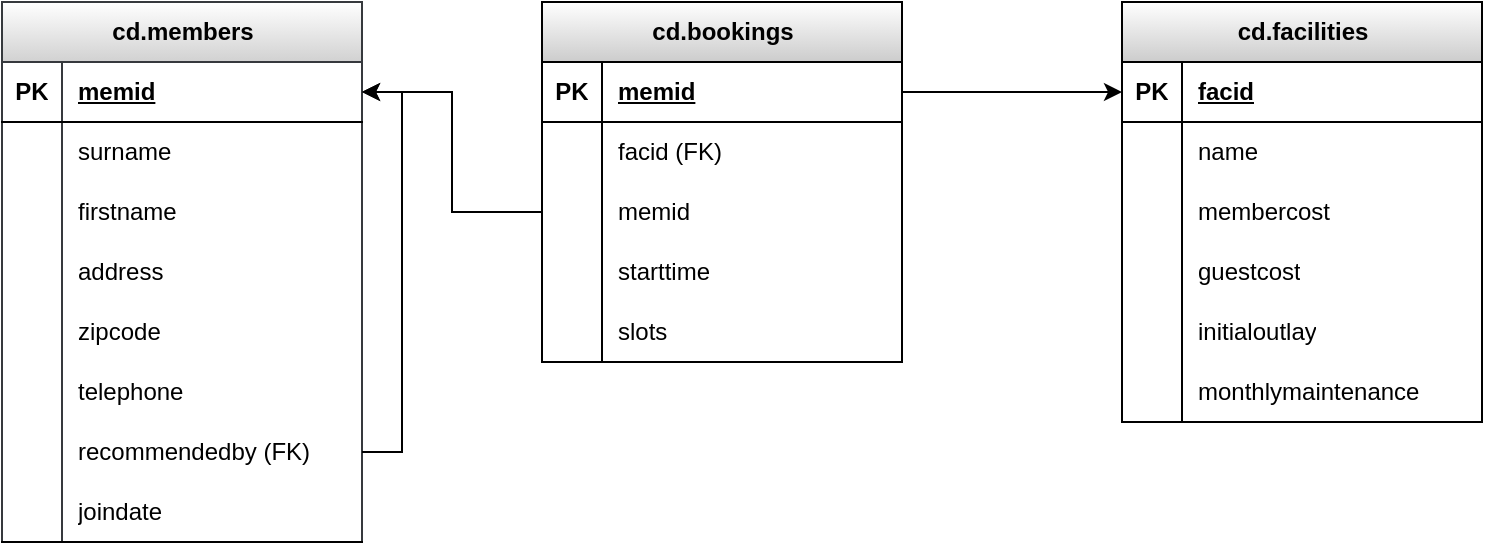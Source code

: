 <mxfile version="21.0.6" type="device"><diagram name="Page-1" id="Oj42vVWGaD4QRH2NGFq1"><mxGraphModel dx="1195" dy="641" grid="1" gridSize="10" guides="1" tooltips="1" connect="1" arrows="1" fold="1" page="1" pageScale="1" pageWidth="850" pageHeight="1100" math="0" shadow="0"><root><mxCell id="0"/><mxCell id="1" parent="0"/><mxCell id="UsRe2_LRYrk1TrwnwjHa-27" value="cd.members" style="shape=table;startSize=30;container=1;collapsible=1;childLayout=tableLayout;fixedRows=1;rowLines=0;fontStyle=1;align=center;resizeLast=1;html=1;fillColor=default;strokeColor=#36393d;gradientColor=#D1D1D1;" vertex="1" parent="1"><mxGeometry y="210" width="180" height="270" as="geometry"/></mxCell><mxCell id="UsRe2_LRYrk1TrwnwjHa-28" value="" style="shape=tableRow;horizontal=0;startSize=0;swimlaneHead=0;swimlaneBody=0;fillColor=none;collapsible=0;dropTarget=0;points=[[0,0.5],[1,0.5]];portConstraint=eastwest;top=0;left=0;right=0;bottom=1;" vertex="1" parent="UsRe2_LRYrk1TrwnwjHa-27"><mxGeometry y="30" width="180" height="30" as="geometry"/></mxCell><mxCell id="UsRe2_LRYrk1TrwnwjHa-29" value="PK" style="shape=partialRectangle;connectable=0;fillColor=none;top=0;left=0;bottom=0;right=0;fontStyle=1;overflow=hidden;whiteSpace=wrap;html=1;" vertex="1" parent="UsRe2_LRYrk1TrwnwjHa-28"><mxGeometry width="30" height="30" as="geometry"><mxRectangle width="30" height="30" as="alternateBounds"/></mxGeometry></mxCell><mxCell id="UsRe2_LRYrk1TrwnwjHa-30" value="memid" style="shape=partialRectangle;connectable=0;fillColor=none;top=0;left=0;bottom=0;right=0;align=left;spacingLeft=6;fontStyle=5;overflow=hidden;whiteSpace=wrap;html=1;" vertex="1" parent="UsRe2_LRYrk1TrwnwjHa-28"><mxGeometry x="30" width="150" height="30" as="geometry"><mxRectangle width="150" height="30" as="alternateBounds"/></mxGeometry></mxCell><mxCell id="UsRe2_LRYrk1TrwnwjHa-31" value="" style="shape=tableRow;horizontal=0;startSize=0;swimlaneHead=0;swimlaneBody=0;fillColor=none;collapsible=0;dropTarget=0;points=[[0,0.5],[1,0.5]];portConstraint=eastwest;top=0;left=0;right=0;bottom=0;" vertex="1" parent="UsRe2_LRYrk1TrwnwjHa-27"><mxGeometry y="60" width="180" height="30" as="geometry"/></mxCell><mxCell id="UsRe2_LRYrk1TrwnwjHa-32" value="" style="shape=partialRectangle;connectable=0;fillColor=none;top=0;left=0;bottom=0;right=0;editable=1;overflow=hidden;whiteSpace=wrap;html=1;" vertex="1" parent="UsRe2_LRYrk1TrwnwjHa-31"><mxGeometry width="30" height="30" as="geometry"><mxRectangle width="30" height="30" as="alternateBounds"/></mxGeometry></mxCell><mxCell id="UsRe2_LRYrk1TrwnwjHa-33" value="surname&amp;nbsp;" style="shape=partialRectangle;connectable=0;fillColor=none;top=0;left=0;bottom=0;right=0;align=left;spacingLeft=6;overflow=hidden;whiteSpace=wrap;html=1;" vertex="1" parent="UsRe2_LRYrk1TrwnwjHa-31"><mxGeometry x="30" width="150" height="30" as="geometry"><mxRectangle width="150" height="30" as="alternateBounds"/></mxGeometry></mxCell><mxCell id="UsRe2_LRYrk1TrwnwjHa-34" value="" style="shape=tableRow;horizontal=0;startSize=0;swimlaneHead=0;swimlaneBody=0;fillColor=none;collapsible=0;dropTarget=0;points=[[0,0.5],[1,0.5]];portConstraint=eastwest;top=0;left=0;right=0;bottom=0;" vertex="1" parent="UsRe2_LRYrk1TrwnwjHa-27"><mxGeometry y="90" width="180" height="30" as="geometry"/></mxCell><mxCell id="UsRe2_LRYrk1TrwnwjHa-35" value="" style="shape=partialRectangle;connectable=0;fillColor=none;top=0;left=0;bottom=0;right=0;editable=1;overflow=hidden;whiteSpace=wrap;html=1;" vertex="1" parent="UsRe2_LRYrk1TrwnwjHa-34"><mxGeometry width="30" height="30" as="geometry"><mxRectangle width="30" height="30" as="alternateBounds"/></mxGeometry></mxCell><mxCell id="UsRe2_LRYrk1TrwnwjHa-36" value="firstname" style="shape=partialRectangle;connectable=0;fillColor=none;top=0;left=0;bottom=0;right=0;align=left;spacingLeft=6;overflow=hidden;whiteSpace=wrap;html=1;" vertex="1" parent="UsRe2_LRYrk1TrwnwjHa-34"><mxGeometry x="30" width="150" height="30" as="geometry"><mxRectangle width="150" height="30" as="alternateBounds"/></mxGeometry></mxCell><mxCell id="UsRe2_LRYrk1TrwnwjHa-37" value="" style="shape=tableRow;horizontal=0;startSize=0;swimlaneHead=0;swimlaneBody=0;fillColor=none;collapsible=0;dropTarget=0;points=[[0,0.5],[1,0.5]];portConstraint=eastwest;top=0;left=0;right=0;bottom=0;" vertex="1" parent="UsRe2_LRYrk1TrwnwjHa-27"><mxGeometry y="120" width="180" height="30" as="geometry"/></mxCell><mxCell id="UsRe2_LRYrk1TrwnwjHa-38" value="" style="shape=partialRectangle;connectable=0;fillColor=none;top=0;left=0;bottom=0;right=0;editable=1;overflow=hidden;whiteSpace=wrap;html=1;" vertex="1" parent="UsRe2_LRYrk1TrwnwjHa-37"><mxGeometry width="30" height="30" as="geometry"><mxRectangle width="30" height="30" as="alternateBounds"/></mxGeometry></mxCell><mxCell id="UsRe2_LRYrk1TrwnwjHa-39" value="address" style="shape=partialRectangle;connectable=0;fillColor=none;top=0;left=0;bottom=0;right=0;align=left;spacingLeft=6;overflow=hidden;whiteSpace=wrap;html=1;" vertex="1" parent="UsRe2_LRYrk1TrwnwjHa-37"><mxGeometry x="30" width="150" height="30" as="geometry"><mxRectangle width="150" height="30" as="alternateBounds"/></mxGeometry></mxCell><mxCell id="UsRe2_LRYrk1TrwnwjHa-43" value="" style="shape=tableRow;horizontal=0;startSize=0;swimlaneHead=0;swimlaneBody=0;fillColor=none;collapsible=0;dropTarget=0;points=[[0,0.5],[1,0.5]];portConstraint=eastwest;top=0;left=0;right=0;bottom=0;" vertex="1" parent="UsRe2_LRYrk1TrwnwjHa-27"><mxGeometry y="150" width="180" height="30" as="geometry"/></mxCell><mxCell id="UsRe2_LRYrk1TrwnwjHa-44" value="" style="shape=partialRectangle;connectable=0;fillColor=none;top=0;left=0;bottom=0;right=0;editable=1;overflow=hidden;whiteSpace=wrap;html=1;" vertex="1" parent="UsRe2_LRYrk1TrwnwjHa-43"><mxGeometry width="30" height="30" as="geometry"><mxRectangle width="30" height="30" as="alternateBounds"/></mxGeometry></mxCell><mxCell id="UsRe2_LRYrk1TrwnwjHa-45" value="zipcode" style="shape=partialRectangle;connectable=0;fillColor=none;top=0;left=0;bottom=0;right=0;align=left;spacingLeft=6;overflow=hidden;whiteSpace=wrap;html=1;" vertex="1" parent="UsRe2_LRYrk1TrwnwjHa-43"><mxGeometry x="30" width="150" height="30" as="geometry"><mxRectangle width="150" height="30" as="alternateBounds"/></mxGeometry></mxCell><mxCell id="UsRe2_LRYrk1TrwnwjHa-46" value="" style="shape=tableRow;horizontal=0;startSize=0;swimlaneHead=0;swimlaneBody=0;fillColor=none;collapsible=0;dropTarget=0;points=[[0,0.5],[1,0.5]];portConstraint=eastwest;top=0;left=0;right=0;bottom=0;" vertex="1" parent="UsRe2_LRYrk1TrwnwjHa-27"><mxGeometry y="180" width="180" height="30" as="geometry"/></mxCell><mxCell id="UsRe2_LRYrk1TrwnwjHa-47" value="" style="shape=partialRectangle;connectable=0;fillColor=none;top=0;left=0;bottom=0;right=0;editable=1;overflow=hidden;whiteSpace=wrap;html=1;" vertex="1" parent="UsRe2_LRYrk1TrwnwjHa-46"><mxGeometry width="30" height="30" as="geometry"><mxRectangle width="30" height="30" as="alternateBounds"/></mxGeometry></mxCell><mxCell id="UsRe2_LRYrk1TrwnwjHa-48" value="telephone" style="shape=partialRectangle;connectable=0;fillColor=none;top=0;left=0;bottom=0;right=0;align=left;spacingLeft=6;overflow=hidden;whiteSpace=wrap;html=1;" vertex="1" parent="UsRe2_LRYrk1TrwnwjHa-46"><mxGeometry x="30" width="150" height="30" as="geometry"><mxRectangle width="150" height="30" as="alternateBounds"/></mxGeometry></mxCell><mxCell id="UsRe2_LRYrk1TrwnwjHa-49" value="" style="shape=tableRow;horizontal=0;startSize=0;swimlaneHead=0;swimlaneBody=0;fillColor=none;collapsible=0;dropTarget=0;points=[[0,0.5],[1,0.5]];portConstraint=eastwest;top=0;left=0;right=0;bottom=0;" vertex="1" parent="UsRe2_LRYrk1TrwnwjHa-27"><mxGeometry y="210" width="180" height="30" as="geometry"/></mxCell><mxCell id="UsRe2_LRYrk1TrwnwjHa-50" value="" style="shape=partialRectangle;connectable=0;fillColor=none;top=0;left=0;bottom=0;right=0;editable=1;overflow=hidden;whiteSpace=wrap;html=1;" vertex="1" parent="UsRe2_LRYrk1TrwnwjHa-49"><mxGeometry width="30" height="30" as="geometry"><mxRectangle width="30" height="30" as="alternateBounds"/></mxGeometry></mxCell><mxCell id="UsRe2_LRYrk1TrwnwjHa-51" value="recommendedby (FK)" style="shape=partialRectangle;connectable=0;fillColor=none;top=0;left=0;bottom=0;right=0;align=left;spacingLeft=6;overflow=hidden;whiteSpace=wrap;html=1;" vertex="1" parent="UsRe2_LRYrk1TrwnwjHa-49"><mxGeometry x="30" width="150" height="30" as="geometry"><mxRectangle width="150" height="30" as="alternateBounds"/></mxGeometry></mxCell><mxCell id="UsRe2_LRYrk1TrwnwjHa-52" value="" style="shape=tableRow;horizontal=0;startSize=0;swimlaneHead=0;swimlaneBody=0;fillColor=none;collapsible=0;dropTarget=0;points=[[0,0.5],[1,0.5]];portConstraint=eastwest;top=0;left=0;right=0;bottom=1;" vertex="1" parent="UsRe2_LRYrk1TrwnwjHa-27"><mxGeometry y="240" width="180" height="30" as="geometry"/></mxCell><mxCell id="UsRe2_LRYrk1TrwnwjHa-53" value="" style="shape=partialRectangle;connectable=0;fillColor=none;top=0;left=0;bottom=0;right=0;fontStyle=1;overflow=hidden;whiteSpace=wrap;html=1;" vertex="1" parent="UsRe2_LRYrk1TrwnwjHa-52"><mxGeometry width="30" height="30" as="geometry"><mxRectangle width="30" height="30" as="alternateBounds"/></mxGeometry></mxCell><mxCell id="UsRe2_LRYrk1TrwnwjHa-54" value="" style="shape=partialRectangle;connectable=0;fillColor=none;top=0;left=0;bottom=0;right=0;align=left;spacingLeft=6;fontStyle=5;overflow=hidden;whiteSpace=wrap;html=1;" vertex="1" parent="UsRe2_LRYrk1TrwnwjHa-52"><mxGeometry x="30" width="150" height="30" as="geometry"><mxRectangle width="150" height="30" as="alternateBounds"/></mxGeometry></mxCell><mxCell id="UsRe2_LRYrk1TrwnwjHa-62" value="joindate" style="shape=partialRectangle;connectable=0;fillColor=none;top=0;left=0;bottom=0;right=0;align=left;spacingLeft=6;overflow=hidden;whiteSpace=wrap;html=1;" vertex="1" parent="1"><mxGeometry x="30" y="450" width="150" height="30" as="geometry"><mxRectangle width="150" height="30" as="alternateBounds"/></mxGeometry></mxCell><mxCell id="UsRe2_LRYrk1TrwnwjHa-63" value="cd.bookings" style="shape=table;startSize=30;container=1;collapsible=1;childLayout=tableLayout;fixedRows=1;rowLines=0;fontStyle=1;align=center;resizeLast=1;html=1;gradientColor=#CCCCCC;" vertex="1" parent="1"><mxGeometry x="270" y="210" width="180" height="180" as="geometry"/></mxCell><mxCell id="UsRe2_LRYrk1TrwnwjHa-64" value="" style="shape=tableRow;horizontal=0;startSize=0;swimlaneHead=0;swimlaneBody=0;fillColor=none;collapsible=0;dropTarget=0;points=[[0,0.5],[1,0.5]];portConstraint=eastwest;top=0;left=0;right=0;bottom=1;" vertex="1" parent="UsRe2_LRYrk1TrwnwjHa-63"><mxGeometry y="30" width="180" height="30" as="geometry"/></mxCell><mxCell id="UsRe2_LRYrk1TrwnwjHa-65" value="PK" style="shape=partialRectangle;connectable=0;fillColor=none;top=0;left=0;bottom=0;right=0;fontStyle=1;overflow=hidden;whiteSpace=wrap;html=1;" vertex="1" parent="UsRe2_LRYrk1TrwnwjHa-64"><mxGeometry width="30" height="30" as="geometry"><mxRectangle width="30" height="30" as="alternateBounds"/></mxGeometry></mxCell><mxCell id="UsRe2_LRYrk1TrwnwjHa-66" value="memid" style="shape=partialRectangle;connectable=0;fillColor=none;top=0;left=0;bottom=0;right=0;align=left;spacingLeft=6;fontStyle=5;overflow=hidden;whiteSpace=wrap;html=1;" vertex="1" parent="UsRe2_LRYrk1TrwnwjHa-64"><mxGeometry x="30" width="150" height="30" as="geometry"><mxRectangle width="150" height="30" as="alternateBounds"/></mxGeometry></mxCell><mxCell id="UsRe2_LRYrk1TrwnwjHa-67" value="" style="shape=tableRow;horizontal=0;startSize=0;swimlaneHead=0;swimlaneBody=0;fillColor=none;collapsible=0;dropTarget=0;points=[[0,0.5],[1,0.5]];portConstraint=eastwest;top=0;left=0;right=0;bottom=0;" vertex="1" parent="UsRe2_LRYrk1TrwnwjHa-63"><mxGeometry y="60" width="180" height="30" as="geometry"/></mxCell><mxCell id="UsRe2_LRYrk1TrwnwjHa-68" value="" style="shape=partialRectangle;connectable=0;fillColor=none;top=0;left=0;bottom=0;right=0;editable=1;overflow=hidden;whiteSpace=wrap;html=1;" vertex="1" parent="UsRe2_LRYrk1TrwnwjHa-67"><mxGeometry width="30" height="30" as="geometry"><mxRectangle width="30" height="30" as="alternateBounds"/></mxGeometry></mxCell><mxCell id="UsRe2_LRYrk1TrwnwjHa-69" value="facid (FK)" style="shape=partialRectangle;connectable=0;fillColor=none;top=0;left=0;bottom=0;right=0;align=left;spacingLeft=6;overflow=hidden;whiteSpace=wrap;html=1;" vertex="1" parent="UsRe2_LRYrk1TrwnwjHa-67"><mxGeometry x="30" width="150" height="30" as="geometry"><mxRectangle width="150" height="30" as="alternateBounds"/></mxGeometry></mxCell><mxCell id="UsRe2_LRYrk1TrwnwjHa-70" value="" style="shape=tableRow;horizontal=0;startSize=0;swimlaneHead=0;swimlaneBody=0;fillColor=none;collapsible=0;dropTarget=0;points=[[0,0.5],[1,0.5]];portConstraint=eastwest;top=0;left=0;right=0;bottom=0;" vertex="1" parent="UsRe2_LRYrk1TrwnwjHa-63"><mxGeometry y="90" width="180" height="30" as="geometry"/></mxCell><mxCell id="UsRe2_LRYrk1TrwnwjHa-71" value="" style="shape=partialRectangle;connectable=0;fillColor=none;top=0;left=0;bottom=0;right=0;editable=1;overflow=hidden;whiteSpace=wrap;html=1;" vertex="1" parent="UsRe2_LRYrk1TrwnwjHa-70"><mxGeometry width="30" height="30" as="geometry"><mxRectangle width="30" height="30" as="alternateBounds"/></mxGeometry></mxCell><mxCell id="UsRe2_LRYrk1TrwnwjHa-72" value="memid" style="shape=partialRectangle;connectable=0;fillColor=none;top=0;left=0;bottom=0;right=0;align=left;spacingLeft=6;overflow=hidden;whiteSpace=wrap;html=1;" vertex="1" parent="UsRe2_LRYrk1TrwnwjHa-70"><mxGeometry x="30" width="150" height="30" as="geometry"><mxRectangle width="150" height="30" as="alternateBounds"/></mxGeometry></mxCell><mxCell id="UsRe2_LRYrk1TrwnwjHa-73" value="" style="shape=tableRow;horizontal=0;startSize=0;swimlaneHead=0;swimlaneBody=0;fillColor=none;collapsible=0;dropTarget=0;points=[[0,0.5],[1,0.5]];portConstraint=eastwest;top=0;left=0;right=0;bottom=0;" vertex="1" parent="UsRe2_LRYrk1TrwnwjHa-63"><mxGeometry y="120" width="180" height="30" as="geometry"/></mxCell><mxCell id="UsRe2_LRYrk1TrwnwjHa-74" value="" style="shape=partialRectangle;connectable=0;fillColor=none;top=0;left=0;bottom=0;right=0;editable=1;overflow=hidden;whiteSpace=wrap;html=1;" vertex="1" parent="UsRe2_LRYrk1TrwnwjHa-73"><mxGeometry width="30" height="30" as="geometry"><mxRectangle width="30" height="30" as="alternateBounds"/></mxGeometry></mxCell><mxCell id="UsRe2_LRYrk1TrwnwjHa-75" value="starttime" style="shape=partialRectangle;connectable=0;fillColor=none;top=0;left=0;bottom=0;right=0;align=left;spacingLeft=6;overflow=hidden;whiteSpace=wrap;html=1;" vertex="1" parent="UsRe2_LRYrk1TrwnwjHa-73"><mxGeometry x="30" width="150" height="30" as="geometry"><mxRectangle width="150" height="30" as="alternateBounds"/></mxGeometry></mxCell><mxCell id="UsRe2_LRYrk1TrwnwjHa-76" value="" style="shape=tableRow;horizontal=0;startSize=0;swimlaneHead=0;swimlaneBody=0;fillColor=none;collapsible=0;dropTarget=0;points=[[0,0.5],[1,0.5]];portConstraint=eastwest;top=0;left=0;right=0;bottom=0;" vertex="1" parent="UsRe2_LRYrk1TrwnwjHa-63"><mxGeometry y="150" width="180" height="30" as="geometry"/></mxCell><mxCell id="UsRe2_LRYrk1TrwnwjHa-77" value="" style="shape=partialRectangle;connectable=0;fillColor=none;top=0;left=0;bottom=0;right=0;editable=1;overflow=hidden;whiteSpace=wrap;html=1;" vertex="1" parent="UsRe2_LRYrk1TrwnwjHa-76"><mxGeometry width="30" height="30" as="geometry"><mxRectangle width="30" height="30" as="alternateBounds"/></mxGeometry></mxCell><mxCell id="UsRe2_LRYrk1TrwnwjHa-78" value="slots" style="shape=partialRectangle;connectable=0;fillColor=none;top=0;left=0;bottom=0;right=0;align=left;spacingLeft=6;overflow=hidden;whiteSpace=wrap;html=1;" vertex="1" parent="UsRe2_LRYrk1TrwnwjHa-76"><mxGeometry x="30" width="150" height="30" as="geometry"><mxRectangle width="150" height="30" as="alternateBounds"/></mxGeometry></mxCell><mxCell id="UsRe2_LRYrk1TrwnwjHa-88" value="cd.facilities" style="shape=table;startSize=30;container=1;collapsible=1;childLayout=tableLayout;fixedRows=1;rowLines=0;fontStyle=1;align=center;resizeLast=1;html=1;fillColor=default;gradientColor=#CCCCCC;" vertex="1" parent="1"><mxGeometry x="560" y="210" width="180" height="210" as="geometry"/></mxCell><mxCell id="UsRe2_LRYrk1TrwnwjHa-89" value="" style="shape=tableRow;horizontal=0;startSize=0;swimlaneHead=0;swimlaneBody=0;fillColor=none;collapsible=0;dropTarget=0;points=[[0,0.5],[1,0.5]];portConstraint=eastwest;top=0;left=0;right=0;bottom=1;" vertex="1" parent="UsRe2_LRYrk1TrwnwjHa-88"><mxGeometry y="30" width="180" height="30" as="geometry"/></mxCell><mxCell id="UsRe2_LRYrk1TrwnwjHa-90" value="PK" style="shape=partialRectangle;connectable=0;fillColor=none;top=0;left=0;bottom=0;right=0;fontStyle=1;overflow=hidden;whiteSpace=wrap;html=1;" vertex="1" parent="UsRe2_LRYrk1TrwnwjHa-89"><mxGeometry width="30" height="30" as="geometry"><mxRectangle width="30" height="30" as="alternateBounds"/></mxGeometry></mxCell><mxCell id="UsRe2_LRYrk1TrwnwjHa-91" value="facid" style="shape=partialRectangle;connectable=0;fillColor=none;top=0;left=0;bottom=0;right=0;align=left;spacingLeft=6;fontStyle=5;overflow=hidden;whiteSpace=wrap;html=1;" vertex="1" parent="UsRe2_LRYrk1TrwnwjHa-89"><mxGeometry x="30" width="150" height="30" as="geometry"><mxRectangle width="150" height="30" as="alternateBounds"/></mxGeometry></mxCell><mxCell id="UsRe2_LRYrk1TrwnwjHa-92" value="" style="shape=tableRow;horizontal=0;startSize=0;swimlaneHead=0;swimlaneBody=0;fillColor=none;collapsible=0;dropTarget=0;points=[[0,0.5],[1,0.5]];portConstraint=eastwest;top=0;left=0;right=0;bottom=0;" vertex="1" parent="UsRe2_LRYrk1TrwnwjHa-88"><mxGeometry y="60" width="180" height="30" as="geometry"/></mxCell><mxCell id="UsRe2_LRYrk1TrwnwjHa-93" value="" style="shape=partialRectangle;connectable=0;fillColor=none;top=0;left=0;bottom=0;right=0;editable=1;overflow=hidden;whiteSpace=wrap;html=1;" vertex="1" parent="UsRe2_LRYrk1TrwnwjHa-92"><mxGeometry width="30" height="30" as="geometry"><mxRectangle width="30" height="30" as="alternateBounds"/></mxGeometry></mxCell><mxCell id="UsRe2_LRYrk1TrwnwjHa-94" value="name" style="shape=partialRectangle;connectable=0;fillColor=none;top=0;left=0;bottom=0;right=0;align=left;spacingLeft=6;overflow=hidden;whiteSpace=wrap;html=1;" vertex="1" parent="UsRe2_LRYrk1TrwnwjHa-92"><mxGeometry x="30" width="150" height="30" as="geometry"><mxRectangle width="150" height="30" as="alternateBounds"/></mxGeometry></mxCell><mxCell id="UsRe2_LRYrk1TrwnwjHa-95" value="" style="shape=tableRow;horizontal=0;startSize=0;swimlaneHead=0;swimlaneBody=0;fillColor=none;collapsible=0;dropTarget=0;points=[[0,0.5],[1,0.5]];portConstraint=eastwest;top=0;left=0;right=0;bottom=0;" vertex="1" parent="UsRe2_LRYrk1TrwnwjHa-88"><mxGeometry y="90" width="180" height="30" as="geometry"/></mxCell><mxCell id="UsRe2_LRYrk1TrwnwjHa-96" value="" style="shape=partialRectangle;connectable=0;fillColor=none;top=0;left=0;bottom=0;right=0;editable=1;overflow=hidden;whiteSpace=wrap;html=1;" vertex="1" parent="UsRe2_LRYrk1TrwnwjHa-95"><mxGeometry width="30" height="30" as="geometry"><mxRectangle width="30" height="30" as="alternateBounds"/></mxGeometry></mxCell><mxCell id="UsRe2_LRYrk1TrwnwjHa-97" value="membercost" style="shape=partialRectangle;connectable=0;fillColor=none;top=0;left=0;bottom=0;right=0;align=left;spacingLeft=6;overflow=hidden;whiteSpace=wrap;html=1;" vertex="1" parent="UsRe2_LRYrk1TrwnwjHa-95"><mxGeometry x="30" width="150" height="30" as="geometry"><mxRectangle width="150" height="30" as="alternateBounds"/></mxGeometry></mxCell><mxCell id="UsRe2_LRYrk1TrwnwjHa-98" value="" style="shape=tableRow;horizontal=0;startSize=0;swimlaneHead=0;swimlaneBody=0;fillColor=none;collapsible=0;dropTarget=0;points=[[0,0.5],[1,0.5]];portConstraint=eastwest;top=0;left=0;right=0;bottom=0;" vertex="1" parent="UsRe2_LRYrk1TrwnwjHa-88"><mxGeometry y="120" width="180" height="30" as="geometry"/></mxCell><mxCell id="UsRe2_LRYrk1TrwnwjHa-99" value="" style="shape=partialRectangle;connectable=0;fillColor=none;top=0;left=0;bottom=0;right=0;editable=1;overflow=hidden;whiteSpace=wrap;html=1;" vertex="1" parent="UsRe2_LRYrk1TrwnwjHa-98"><mxGeometry width="30" height="30" as="geometry"><mxRectangle width="30" height="30" as="alternateBounds"/></mxGeometry></mxCell><mxCell id="UsRe2_LRYrk1TrwnwjHa-100" value="guestcost" style="shape=partialRectangle;connectable=0;fillColor=none;top=0;left=0;bottom=0;right=0;align=left;spacingLeft=6;overflow=hidden;whiteSpace=wrap;html=1;" vertex="1" parent="UsRe2_LRYrk1TrwnwjHa-98"><mxGeometry x="30" width="150" height="30" as="geometry"><mxRectangle width="150" height="30" as="alternateBounds"/></mxGeometry></mxCell><mxCell id="UsRe2_LRYrk1TrwnwjHa-101" value="" style="shape=tableRow;horizontal=0;startSize=0;swimlaneHead=0;swimlaneBody=0;fillColor=none;collapsible=0;dropTarget=0;points=[[0,0.5],[1,0.5]];portConstraint=eastwest;top=0;left=0;right=0;bottom=0;" vertex="1" parent="UsRe2_LRYrk1TrwnwjHa-88"><mxGeometry y="150" width="180" height="30" as="geometry"/></mxCell><mxCell id="UsRe2_LRYrk1TrwnwjHa-102" value="" style="shape=partialRectangle;connectable=0;fillColor=none;top=0;left=0;bottom=0;right=0;editable=1;overflow=hidden;whiteSpace=wrap;html=1;" vertex="1" parent="UsRe2_LRYrk1TrwnwjHa-101"><mxGeometry width="30" height="30" as="geometry"><mxRectangle width="30" height="30" as="alternateBounds"/></mxGeometry></mxCell><mxCell id="UsRe2_LRYrk1TrwnwjHa-103" value="initialoutlay" style="shape=partialRectangle;connectable=0;fillColor=none;top=0;left=0;bottom=0;right=0;align=left;spacingLeft=6;overflow=hidden;whiteSpace=wrap;html=1;" vertex="1" parent="UsRe2_LRYrk1TrwnwjHa-101"><mxGeometry x="30" width="150" height="30" as="geometry"><mxRectangle width="150" height="30" as="alternateBounds"/></mxGeometry></mxCell><mxCell id="UsRe2_LRYrk1TrwnwjHa-104" value="" style="shape=tableRow;horizontal=0;startSize=0;swimlaneHead=0;swimlaneBody=0;fillColor=none;collapsible=0;dropTarget=0;points=[[0,0.5],[1,0.5]];portConstraint=eastwest;top=0;left=0;right=0;bottom=0;" vertex="1" parent="UsRe2_LRYrk1TrwnwjHa-88"><mxGeometry y="180" width="180" height="30" as="geometry"/></mxCell><mxCell id="UsRe2_LRYrk1TrwnwjHa-105" value="" style="shape=partialRectangle;connectable=0;fillColor=none;top=0;left=0;bottom=0;right=0;editable=1;overflow=hidden;whiteSpace=wrap;html=1;" vertex="1" parent="UsRe2_LRYrk1TrwnwjHa-104"><mxGeometry width="30" height="30" as="geometry"><mxRectangle width="30" height="30" as="alternateBounds"/></mxGeometry></mxCell><mxCell id="UsRe2_LRYrk1TrwnwjHa-106" value="monthlymaintenance" style="shape=partialRectangle;connectable=0;fillColor=none;top=0;left=0;bottom=0;right=0;align=left;spacingLeft=6;overflow=hidden;whiteSpace=wrap;html=1;" vertex="1" parent="UsRe2_LRYrk1TrwnwjHa-104"><mxGeometry x="30" width="150" height="30" as="geometry"><mxRectangle width="150" height="30" as="alternateBounds"/></mxGeometry></mxCell><mxCell id="UsRe2_LRYrk1TrwnwjHa-114" style="rounded=0;orthogonalLoop=1;jettySize=auto;html=1;exitX=1;exitY=0.5;exitDx=0;exitDy=0;entryX=0;entryY=0.5;entryDx=0;entryDy=0;strokeColor=default;edgeStyle=orthogonalEdgeStyle;endFill=1;startFill=0;anchorPointDirection=0;arcSize=20;" edge="1" parent="1" source="UsRe2_LRYrk1TrwnwjHa-64" target="UsRe2_LRYrk1TrwnwjHa-89"><mxGeometry relative="1" as="geometry"/></mxCell><mxCell id="UsRe2_LRYrk1TrwnwjHa-116" style="edgeStyle=orthogonalEdgeStyle;rounded=0;orthogonalLoop=1;jettySize=auto;html=1;" edge="1" parent="1" source="UsRe2_LRYrk1TrwnwjHa-70" target="UsRe2_LRYrk1TrwnwjHa-28"><mxGeometry relative="1" as="geometry"/></mxCell><mxCell id="UsRe2_LRYrk1TrwnwjHa-120" style="edgeStyle=orthogonalEdgeStyle;rounded=0;orthogonalLoop=1;jettySize=auto;html=1;exitX=1;exitY=0.5;exitDx=0;exitDy=0;entryX=1;entryY=0.5;entryDx=0;entryDy=0;" edge="1" parent="1" source="UsRe2_LRYrk1TrwnwjHa-49" target="UsRe2_LRYrk1TrwnwjHa-28"><mxGeometry relative="1" as="geometry"/></mxCell></root></mxGraphModel></diagram></mxfile>
